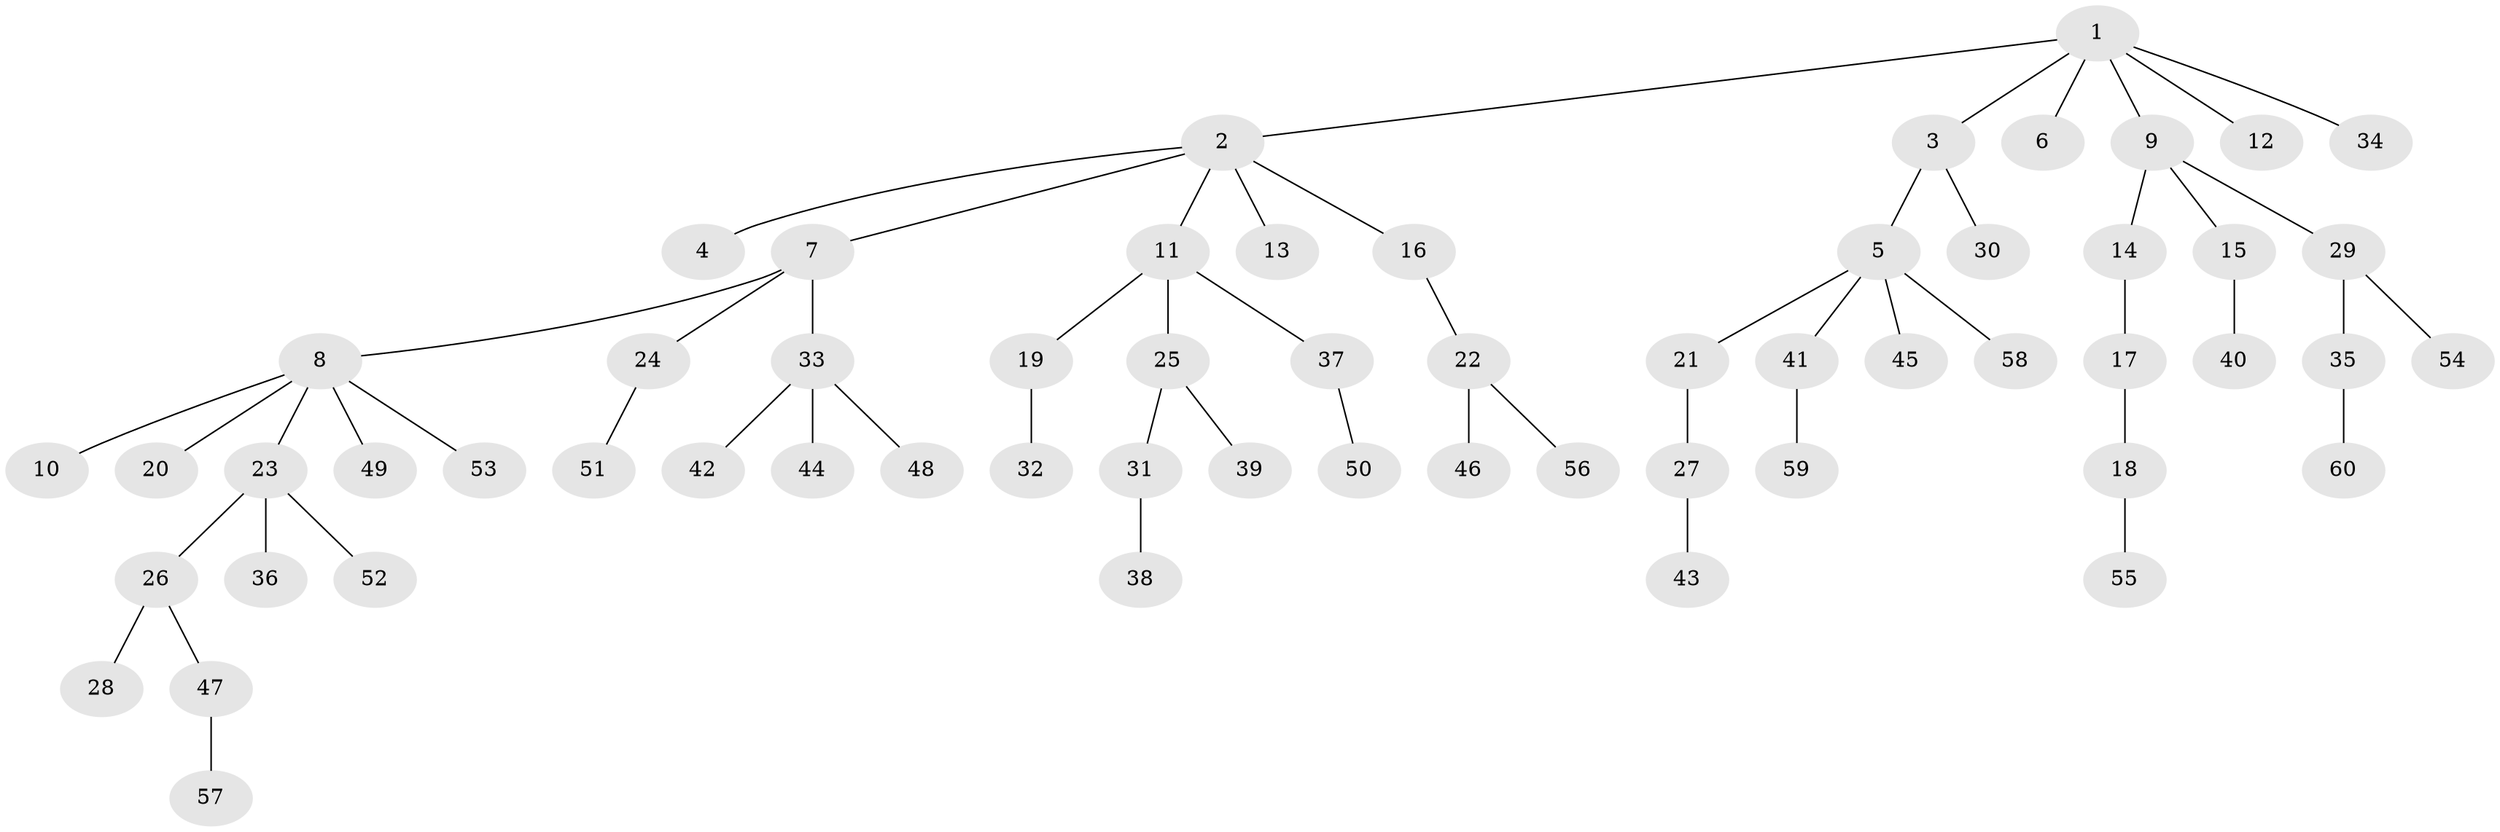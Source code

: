 // Generated by graph-tools (version 1.1) at 2025/53/03/09/25 04:53:17]
// undirected, 60 vertices, 59 edges
graph export_dot {
graph [start="1"]
  node [color=gray90,style=filled];
  1;
  2;
  3;
  4;
  5;
  6;
  7;
  8;
  9;
  10;
  11;
  12;
  13;
  14;
  15;
  16;
  17;
  18;
  19;
  20;
  21;
  22;
  23;
  24;
  25;
  26;
  27;
  28;
  29;
  30;
  31;
  32;
  33;
  34;
  35;
  36;
  37;
  38;
  39;
  40;
  41;
  42;
  43;
  44;
  45;
  46;
  47;
  48;
  49;
  50;
  51;
  52;
  53;
  54;
  55;
  56;
  57;
  58;
  59;
  60;
  1 -- 2;
  1 -- 3;
  1 -- 6;
  1 -- 9;
  1 -- 12;
  1 -- 34;
  2 -- 4;
  2 -- 7;
  2 -- 11;
  2 -- 13;
  2 -- 16;
  3 -- 5;
  3 -- 30;
  5 -- 21;
  5 -- 41;
  5 -- 45;
  5 -- 58;
  7 -- 8;
  7 -- 24;
  7 -- 33;
  8 -- 10;
  8 -- 20;
  8 -- 23;
  8 -- 49;
  8 -- 53;
  9 -- 14;
  9 -- 15;
  9 -- 29;
  11 -- 19;
  11 -- 25;
  11 -- 37;
  14 -- 17;
  15 -- 40;
  16 -- 22;
  17 -- 18;
  18 -- 55;
  19 -- 32;
  21 -- 27;
  22 -- 46;
  22 -- 56;
  23 -- 26;
  23 -- 36;
  23 -- 52;
  24 -- 51;
  25 -- 31;
  25 -- 39;
  26 -- 28;
  26 -- 47;
  27 -- 43;
  29 -- 35;
  29 -- 54;
  31 -- 38;
  33 -- 42;
  33 -- 44;
  33 -- 48;
  35 -- 60;
  37 -- 50;
  41 -- 59;
  47 -- 57;
}
